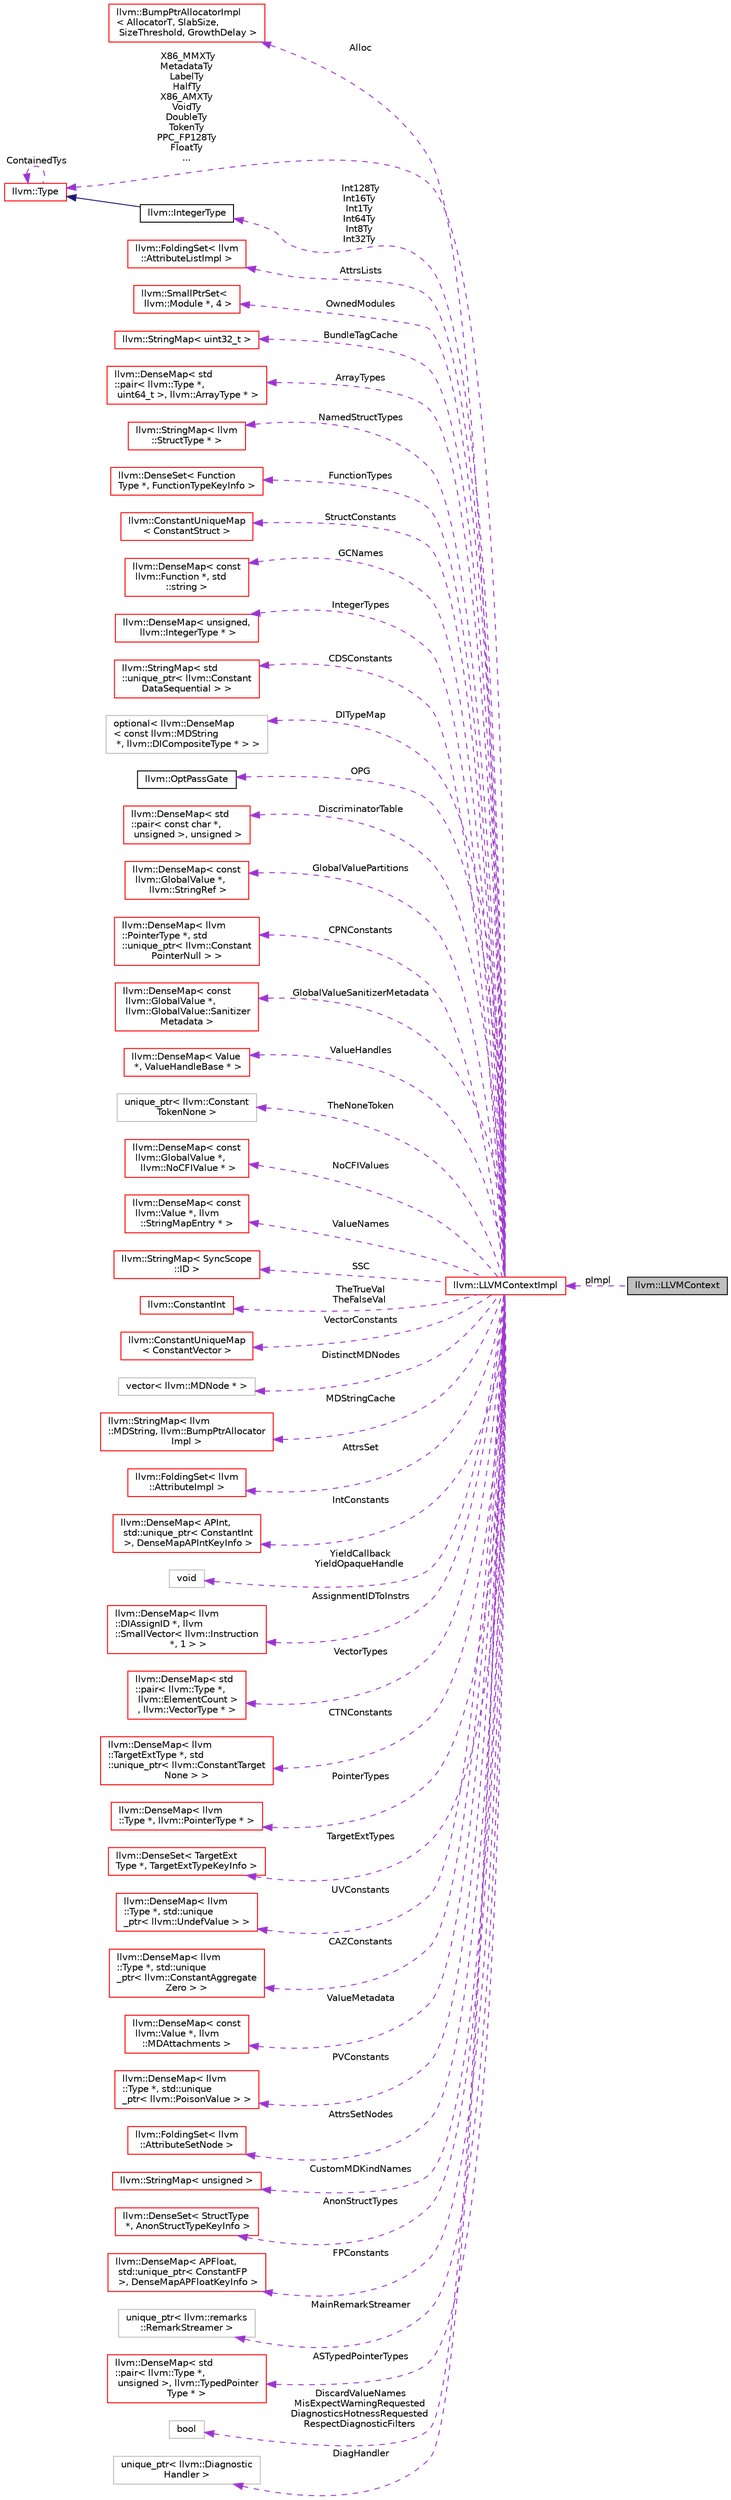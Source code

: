 digraph "llvm::LLVMContext"
{
 // LATEX_PDF_SIZE
  bgcolor="transparent";
  edge [fontname="Helvetica",fontsize="10",labelfontname="Helvetica",labelfontsize="10"];
  node [fontname="Helvetica",fontsize="10",shape=record];
  rankdir="LR";
  Node1 [label="llvm::LLVMContext",height=0.2,width=0.4,color="black", fillcolor="grey75", style="filled", fontcolor="black",tooltip="This is an important class for using LLVM in a threaded context."];
  Node2 -> Node1 [dir="back",color="darkorchid3",fontsize="10",style="dashed",label=" pImpl" ,fontname="Helvetica"];
  Node2 [label="llvm::LLVMContextImpl",height=0.2,width=0.4,color="red",URL="$classllvm_1_1LLVMContextImpl.html",tooltip=" "];
  Node3 -> Node2 [dir="back",color="darkorchid3",fontsize="10",style="dashed",label=" Alloc" ,fontname="Helvetica"];
  Node3 [label="llvm::BumpPtrAllocatorImpl\l\< AllocatorT, SlabSize,\l SizeThreshold, GrowthDelay \>",height=0.2,width=0.4,color="red",URL="$classllvm_1_1BumpPtrAllocatorImpl.html",tooltip="Allocate memory in an ever growing pool, as if by bump-pointer."];
  Node11 -> Node2 [dir="back",color="darkorchid3",fontsize="10",style="dashed",label=" X86_MMXTy\nMetadataTy\nLabelTy\nHalfTy\nX86_AMXTy\nVoidTy\nDoubleTy\nTokenTy\nPPC_FP128Ty\nFloatTy\n..." ,fontname="Helvetica"];
  Node11 [label="llvm::Type",height=0.2,width=0.4,color="red",URL="$classllvm_1_1Type.html",tooltip="The instances of the Type class are immutable: once they are created, they are never changed."];
  Node11 -> Node11 [dir="back",color="darkorchid3",fontsize="10",style="dashed",label=" ContainedTys" ,fontname="Helvetica"];
  Node13 -> Node2 [dir="back",color="darkorchid3",fontsize="10",style="dashed",label=" AttrsLists" ,fontname="Helvetica"];
  Node13 [label="llvm::FoldingSet\< llvm\l::AttributeListImpl \>",height=0.2,width=0.4,color="red",URL="$classllvm_1_1FoldingSet.html",tooltip=" "];
  Node20 -> Node2 [dir="back",color="darkorchid3",fontsize="10",style="dashed",label=" OwnedModules" ,fontname="Helvetica"];
  Node20 [label="llvm::SmallPtrSet\<\l llvm::Module *, 4 \>",height=0.2,width=0.4,color="red",URL="$classllvm_1_1SmallPtrSet.html",tooltip=" "];
  Node27 -> Node2 [dir="back",color="darkorchid3",fontsize="10",style="dashed",label=" BundleTagCache" ,fontname="Helvetica"];
  Node27 [label="llvm::StringMap\< uint32_t \>",height=0.2,width=0.4,color="red",URL="$classllvm_1_1StringMap.html",tooltip=" "];
  Node32 -> Node2 [dir="back",color="darkorchid3",fontsize="10",style="dashed",label=" ArrayTypes" ,fontname="Helvetica"];
  Node32 [label="llvm::DenseMap\< std\l::pair\< llvm::Type *,\l uint64_t \>, llvm::ArrayType * \>",height=0.2,width=0.4,color="red",URL="$classllvm_1_1DenseMap.html",tooltip=" "];
  Node37 -> Node2 [dir="back",color="darkorchid3",fontsize="10",style="dashed",label=" NamedStructTypes" ,fontname="Helvetica"];
  Node37 [label="llvm::StringMap\< llvm\l::StructType * \>",height=0.2,width=0.4,color="red",URL="$classllvm_1_1StringMap.html",tooltip=" "];
  Node38 -> Node2 [dir="back",color="darkorchid3",fontsize="10",style="dashed",label=" FunctionTypes" ,fontname="Helvetica"];
  Node38 [label="llvm::DenseSet\< Function\lType *, FunctionTypeKeyInfo \>",height=0.2,width=0.4,color="red",URL="$classllvm_1_1DenseSet.html",tooltip=" "];
  Node43 -> Node2 [dir="back",color="darkorchid3",fontsize="10",style="dashed",label=" StructConstants" ,fontname="Helvetica"];
  Node43 [label="llvm::ConstantUniqueMap\l\< ConstantStruct \>",height=0.2,width=0.4,color="red",URL="$classllvm_1_1ConstantUniqueMap.html",tooltip=" "];
  Node45 -> Node2 [dir="back",color="darkorchid3",fontsize="10",style="dashed",label=" GCNames" ,fontname="Helvetica"];
  Node45 [label="llvm::DenseMap\< const\l llvm::Function *, std\l::string \>",height=0.2,width=0.4,color="red",URL="$classllvm_1_1DenseMap.html",tooltip=" "];
  Node47 -> Node2 [dir="back",color="darkorchid3",fontsize="10",style="dashed",label=" IntegerTypes" ,fontname="Helvetica"];
  Node47 [label="llvm::DenseMap\< unsigned,\l llvm::IntegerType * \>",height=0.2,width=0.4,color="red",URL="$classllvm_1_1DenseMap.html",tooltip=" "];
  Node49 -> Node2 [dir="back",color="darkorchid3",fontsize="10",style="dashed",label=" CDSConstants" ,fontname="Helvetica"];
  Node49 [label="llvm::StringMap\< std\l::unique_ptr\< llvm::Constant\lDataSequential \> \>",height=0.2,width=0.4,color="red",URL="$classllvm_1_1StringMap.html",tooltip=" "];
  Node50 -> Node2 [dir="back",color="darkorchid3",fontsize="10",style="dashed",label=" DITypeMap" ,fontname="Helvetica"];
  Node50 [label="optional\< llvm::DenseMap\l\< const llvm::MDString\l *, llvm::DICompositeType * \> \>",height=0.2,width=0.4,color="grey75",tooltip=" "];
  Node51 -> Node2 [dir="back",color="darkorchid3",fontsize="10",style="dashed",label=" OPG" ,fontname="Helvetica"];
  Node51 [label="llvm::OptPassGate",height=0.2,width=0.4,color="black",URL="$classllvm_1_1OptPassGate.html",tooltip="Extensions to this class implement mechanisms to disable passes and individual optimizations at compi..."];
  Node52 -> Node2 [dir="back",color="darkorchid3",fontsize="10",style="dashed",label=" DiscriminatorTable" ,fontname="Helvetica"];
  Node52 [label="llvm::DenseMap\< std\l::pair\< const char *,\l unsigned \>, unsigned \>",height=0.2,width=0.4,color="red",URL="$classllvm_1_1DenseMap.html",tooltip=" "];
  Node54 -> Node2 [dir="back",color="darkorchid3",fontsize="10",style="dashed",label=" GlobalValuePartitions" ,fontname="Helvetica"];
  Node54 [label="llvm::DenseMap\< const\l llvm::GlobalValue *,\l llvm::StringRef \>",height=0.2,width=0.4,color="red",URL="$classllvm_1_1DenseMap.html",tooltip=" "];
  Node56 -> Node2 [dir="back",color="darkorchid3",fontsize="10",style="dashed",label=" CPNConstants" ,fontname="Helvetica"];
  Node56 [label="llvm::DenseMap\< llvm\l::PointerType *, std\l::unique_ptr\< llvm::Constant\lPointerNull \> \>",height=0.2,width=0.4,color="red",URL="$classllvm_1_1DenseMap.html",tooltip=" "];
  Node58 -> Node2 [dir="back",color="darkorchid3",fontsize="10",style="dashed",label=" GlobalValueSanitizerMetadata" ,fontname="Helvetica"];
  Node58 [label="llvm::DenseMap\< const\l llvm::GlobalValue *,\l llvm::GlobalValue::Sanitizer\lMetadata \>",height=0.2,width=0.4,color="red",URL="$classllvm_1_1DenseMap.html",tooltip=" "];
  Node60 -> Node2 [dir="back",color="darkorchid3",fontsize="10",style="dashed",label=" ValueHandles" ,fontname="Helvetica"];
  Node60 [label="llvm::DenseMap\< Value\l *, ValueHandleBase * \>",height=0.2,width=0.4,color="red",URL="$classllvm_1_1DenseMap.html",tooltip=" "];
  Node62 -> Node2 [dir="back",color="darkorchid3",fontsize="10",style="dashed",label=" TheNoneToken" ,fontname="Helvetica"];
  Node62 [label="unique_ptr\< llvm::Constant\lTokenNone \>",height=0.2,width=0.4,color="grey75",tooltip=" "];
  Node63 -> Node2 [dir="back",color="darkorchid3",fontsize="10",style="dashed",label=" NoCFIValues" ,fontname="Helvetica"];
  Node63 [label="llvm::DenseMap\< const\l llvm::GlobalValue *,\l llvm::NoCFIValue * \>",height=0.2,width=0.4,color="red",URL="$classllvm_1_1DenseMap.html",tooltip=" "];
  Node65 -> Node2 [dir="back",color="darkorchid3",fontsize="10",style="dashed",label=" ValueNames" ,fontname="Helvetica"];
  Node65 [label="llvm::DenseMap\< const\l llvm::Value *, llvm\l::StringMapEntry * \>",height=0.2,width=0.4,color="red",URL="$classllvm_1_1DenseMap.html",tooltip=" "];
  Node67 -> Node2 [dir="back",color="darkorchid3",fontsize="10",style="dashed",label=" SSC" ,fontname="Helvetica"];
  Node67 [label="llvm::StringMap\< SyncScope\l::ID \>",height=0.2,width=0.4,color="red",URL="$classllvm_1_1StringMap.html",tooltip=" "];
  Node68 -> Node2 [dir="back",color="darkorchid3",fontsize="10",style="dashed",label=" TheTrueVal\nTheFalseVal" ,fontname="Helvetica"];
  Node68 [label="llvm::ConstantInt",height=0.2,width=0.4,color="red",URL="$classllvm_1_1ConstantInt.html",tooltip="This is the shared class of boolean and integer constants."];
  Node74 -> Node2 [dir="back",color="darkorchid3",fontsize="10",style="dashed",label=" VectorConstants" ,fontname="Helvetica"];
  Node74 [label="llvm::ConstantUniqueMap\l\< ConstantVector \>",height=0.2,width=0.4,color="red",URL="$classllvm_1_1ConstantUniqueMap.html",tooltip=" "];
  Node75 -> Node2 [dir="back",color="darkorchid3",fontsize="10",style="dashed",label=" DistinctMDNodes" ,fontname="Helvetica"];
  Node75 [label="vector\< llvm::MDNode * \>",height=0.2,width=0.4,color="grey75",tooltip=" "];
  Node76 -> Node2 [dir="back",color="darkorchid3",fontsize="10",style="dashed",label=" MDStringCache" ,fontname="Helvetica"];
  Node76 [label="llvm::StringMap\< llvm\l::MDString, llvm::BumpPtrAllocator\lImpl \>",height=0.2,width=0.4,color="red",URL="$classllvm_1_1StringMap.html",tooltip=" "];
  Node78 -> Node2 [dir="back",color="darkorchid3",fontsize="10",style="dashed",label=" AttrsSet" ,fontname="Helvetica"];
  Node78 [label="llvm::FoldingSet\< llvm\l::AttributeImpl \>",height=0.2,width=0.4,color="red",URL="$classllvm_1_1FoldingSet.html",tooltip=" "];
  Node80 -> Node2 [dir="back",color="darkorchid3",fontsize="10",style="dashed",label=" IntConstants" ,fontname="Helvetica"];
  Node80 [label="llvm::DenseMap\< APInt,\l std::unique_ptr\< ConstantInt\l \>, DenseMapAPIntKeyInfo \>",height=0.2,width=0.4,color="red",URL="$classllvm_1_1DenseMap.html",tooltip=" "];
  Node16 -> Node2 [dir="back",color="darkorchid3",fontsize="10",style="dashed",label=" YieldCallback\nYieldOpaqueHandle" ,fontname="Helvetica"];
  Node16 [label="void",height=0.2,width=0.4,color="grey75",tooltip=" "];
  Node82 -> Node2 [dir="back",color="darkorchid3",fontsize="10",style="dashed",label=" AssignmentIDToInstrs" ,fontname="Helvetica"];
  Node82 [label="llvm::DenseMap\< llvm\l::DIAssignID *, llvm\l::SmallVector\< llvm::Instruction\l *, 1 \> \>",height=0.2,width=0.4,color="red",URL="$classllvm_1_1DenseMap.html",tooltip=" "];
  Node84 -> Node2 [dir="back",color="darkorchid3",fontsize="10",style="dashed",label=" VectorTypes" ,fontname="Helvetica"];
  Node84 [label="llvm::DenseMap\< std\l::pair\< llvm::Type *,\l llvm::ElementCount \>\l, llvm::VectorType * \>",height=0.2,width=0.4,color="red",URL="$classllvm_1_1DenseMap.html",tooltip=" "];
  Node86 -> Node2 [dir="back",color="darkorchid3",fontsize="10",style="dashed",label=" CTNConstants" ,fontname="Helvetica"];
  Node86 [label="llvm::DenseMap\< llvm\l::TargetExtType *, std\l::unique_ptr\< llvm::ConstantTarget\lNone \> \>",height=0.2,width=0.4,color="red",URL="$classllvm_1_1DenseMap.html",tooltip=" "];
  Node88 -> Node2 [dir="back",color="darkorchid3",fontsize="10",style="dashed",label=" PointerTypes" ,fontname="Helvetica"];
  Node88 [label="llvm::DenseMap\< llvm\l::Type *, llvm::PointerType * \>",height=0.2,width=0.4,color="red",URL="$classllvm_1_1DenseMap.html",tooltip=" "];
  Node90 -> Node2 [dir="back",color="darkorchid3",fontsize="10",style="dashed",label=" TargetExtTypes" ,fontname="Helvetica"];
  Node90 [label="llvm::DenseSet\< TargetExt\lType *, TargetExtTypeKeyInfo \>",height=0.2,width=0.4,color="red",URL="$classllvm_1_1DenseSet.html",tooltip=" "];
  Node92 -> Node2 [dir="back",color="darkorchid3",fontsize="10",style="dashed",label=" Int128Ty\nInt16Ty\nInt1Ty\nInt64Ty\nInt8Ty\nInt32Ty" ,fontname="Helvetica"];
  Node92 [label="llvm::IntegerType",height=0.2,width=0.4,color="black",URL="$classllvm_1_1IntegerType.html",tooltip="Class to represent integer types."];
  Node11 -> Node92 [dir="back",color="midnightblue",fontsize="10",style="solid",fontname="Helvetica"];
  Node93 -> Node2 [dir="back",color="darkorchid3",fontsize="10",style="dashed",label=" UVConstants" ,fontname="Helvetica"];
  Node93 [label="llvm::DenseMap\< llvm\l::Type *, std::unique\l_ptr\< llvm::UndefValue \> \>",height=0.2,width=0.4,color="red",URL="$classllvm_1_1DenseMap.html",tooltip=" "];
  Node95 -> Node2 [dir="back",color="darkorchid3",fontsize="10",style="dashed",label=" CAZConstants" ,fontname="Helvetica"];
  Node95 [label="llvm::DenseMap\< llvm\l::Type *, std::unique\l_ptr\< llvm::ConstantAggregate\lZero \> \>",height=0.2,width=0.4,color="red",URL="$classllvm_1_1DenseMap.html",tooltip=" "];
  Node97 -> Node2 [dir="back",color="darkorchid3",fontsize="10",style="dashed",label=" ValueMetadata" ,fontname="Helvetica"];
  Node97 [label="llvm::DenseMap\< const\l llvm::Value *, llvm\l::MDAttachments \>",height=0.2,width=0.4,color="red",URL="$classllvm_1_1DenseMap.html",tooltip=" "];
  Node99 -> Node2 [dir="back",color="darkorchid3",fontsize="10",style="dashed",label=" PVConstants" ,fontname="Helvetica"];
  Node99 [label="llvm::DenseMap\< llvm\l::Type *, std::unique\l_ptr\< llvm::PoisonValue \> \>",height=0.2,width=0.4,color="red",URL="$classllvm_1_1DenseMap.html",tooltip=" "];
  Node101 -> Node2 [dir="back",color="darkorchid3",fontsize="10",style="dashed",label=" AttrsSetNodes" ,fontname="Helvetica"];
  Node101 [label="llvm::FoldingSet\< llvm\l::AttributeSetNode \>",height=0.2,width=0.4,color="red",URL="$classllvm_1_1FoldingSet.html",tooltip=" "];
  Node103 -> Node2 [dir="back",color="darkorchid3",fontsize="10",style="dashed",label=" CustomMDKindNames" ,fontname="Helvetica"];
  Node103 [label="llvm::StringMap\< unsigned \>",height=0.2,width=0.4,color="red",URL="$classllvm_1_1StringMap.html",tooltip=" "];
  Node104 -> Node2 [dir="back",color="darkorchid3",fontsize="10",style="dashed",label=" AnonStructTypes" ,fontname="Helvetica"];
  Node104 [label="llvm::DenseSet\< StructType\l *, AnonStructTypeKeyInfo \>",height=0.2,width=0.4,color="red",URL="$classllvm_1_1DenseSet.html",tooltip=" "];
  Node106 -> Node2 [dir="back",color="darkorchid3",fontsize="10",style="dashed",label=" FPConstants" ,fontname="Helvetica"];
  Node106 [label="llvm::DenseMap\< APFloat,\l std::unique_ptr\< ConstantFP\l \>, DenseMapAPFloatKeyInfo \>",height=0.2,width=0.4,color="red",URL="$classllvm_1_1DenseMap.html",tooltip=" "];
  Node108 -> Node2 [dir="back",color="darkorchid3",fontsize="10",style="dashed",label=" MainRemarkStreamer" ,fontname="Helvetica"];
  Node108 [label="unique_ptr\< llvm::remarks\l::RemarkStreamer \>",height=0.2,width=0.4,color="grey75",tooltip=" "];
  Node109 -> Node2 [dir="back",color="darkorchid3",fontsize="10",style="dashed",label=" ASTypedPointerTypes" ,fontname="Helvetica"];
  Node109 [label="llvm::DenseMap\< std\l::pair\< llvm::Type *,\l unsigned \>, llvm::TypedPointer\lType * \>",height=0.2,width=0.4,color="red",URL="$classllvm_1_1DenseMap.html",tooltip=" "];
  Node111 -> Node2 [dir="back",color="darkorchid3",fontsize="10",style="dashed",label=" DiscardValueNames\nMisExpectWarningRequested\nDiagnosticsHotnessRequested\nRespectDiagnosticFilters" ,fontname="Helvetica"];
  Node111 [label="bool",height=0.2,width=0.4,color="grey75",tooltip=" "];
  Node112 -> Node2 [dir="back",color="darkorchid3",fontsize="10",style="dashed",label=" DiagHandler" ,fontname="Helvetica"];
  Node112 [label="unique_ptr\< llvm::Diagnostic\lHandler \>",height=0.2,width=0.4,color="grey75",tooltip=" "];
}
